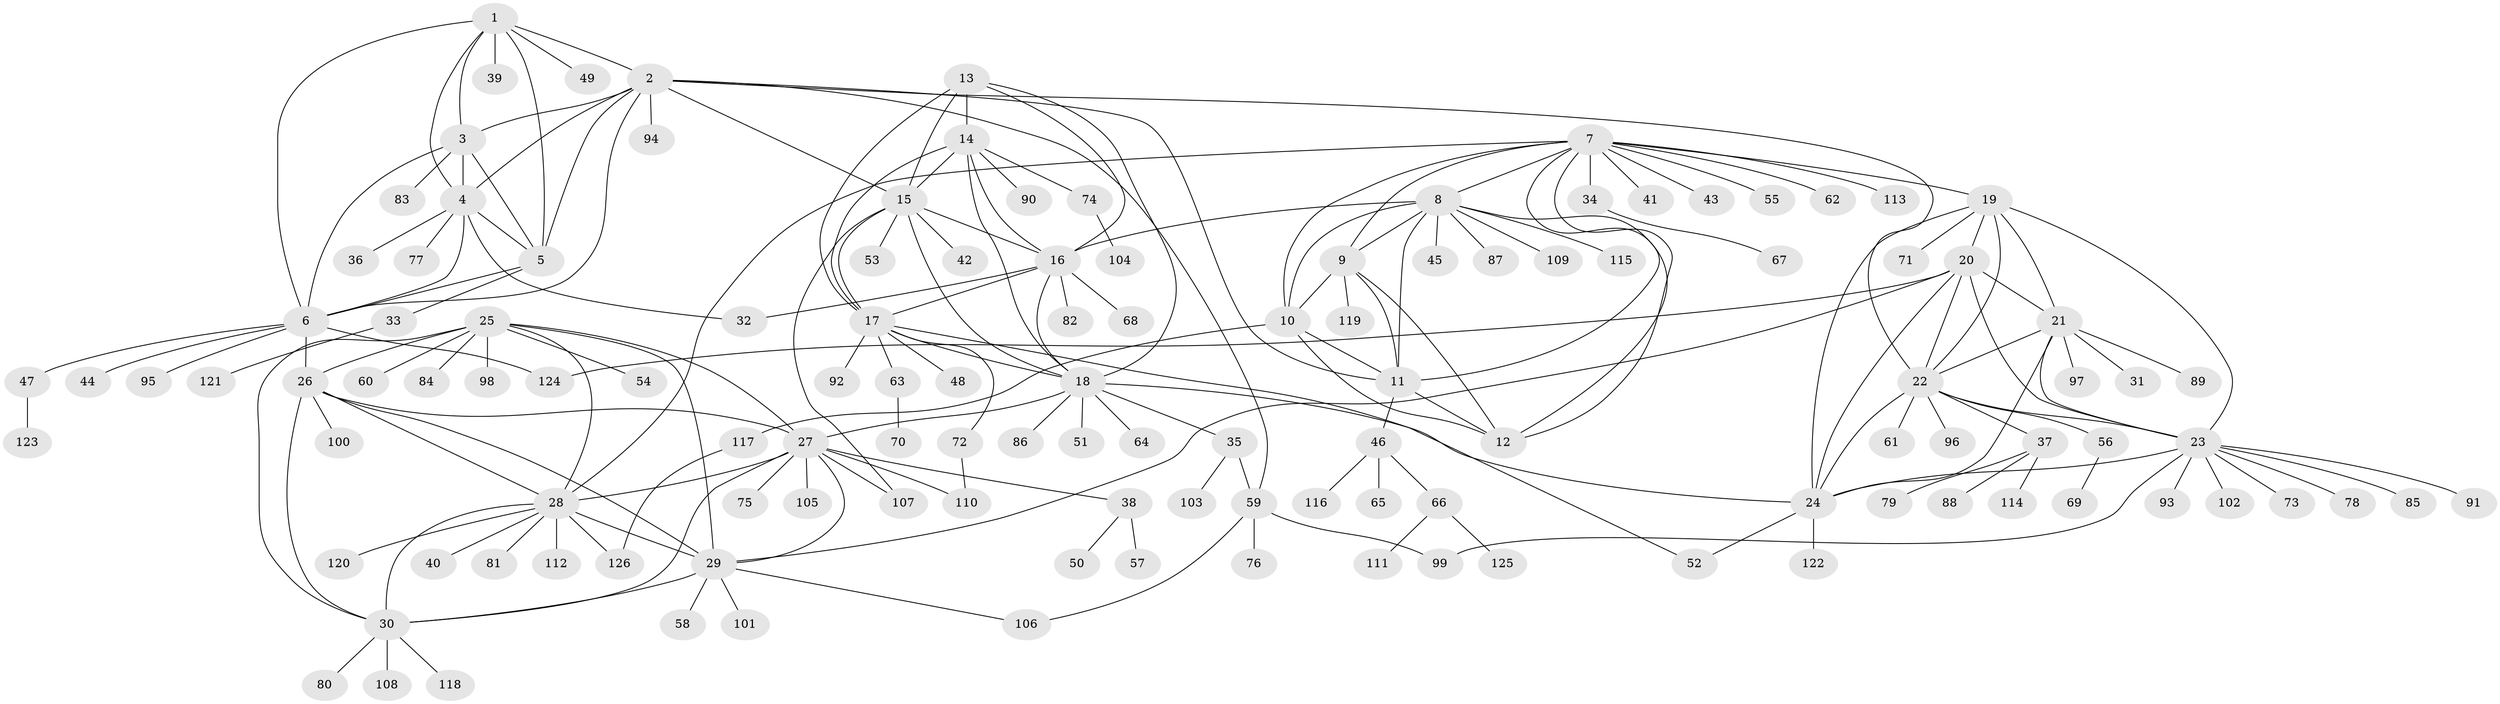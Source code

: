 // Generated by graph-tools (version 1.1) at 2025/50/03/09/25 03:50:40]
// undirected, 126 vertices, 190 edges
graph export_dot {
graph [start="1"]
  node [color=gray90,style=filled];
  1;
  2;
  3;
  4;
  5;
  6;
  7;
  8;
  9;
  10;
  11;
  12;
  13;
  14;
  15;
  16;
  17;
  18;
  19;
  20;
  21;
  22;
  23;
  24;
  25;
  26;
  27;
  28;
  29;
  30;
  31;
  32;
  33;
  34;
  35;
  36;
  37;
  38;
  39;
  40;
  41;
  42;
  43;
  44;
  45;
  46;
  47;
  48;
  49;
  50;
  51;
  52;
  53;
  54;
  55;
  56;
  57;
  58;
  59;
  60;
  61;
  62;
  63;
  64;
  65;
  66;
  67;
  68;
  69;
  70;
  71;
  72;
  73;
  74;
  75;
  76;
  77;
  78;
  79;
  80;
  81;
  82;
  83;
  84;
  85;
  86;
  87;
  88;
  89;
  90;
  91;
  92;
  93;
  94;
  95;
  96;
  97;
  98;
  99;
  100;
  101;
  102;
  103;
  104;
  105;
  106;
  107;
  108;
  109;
  110;
  111;
  112;
  113;
  114;
  115;
  116;
  117;
  118;
  119;
  120;
  121;
  122;
  123;
  124;
  125;
  126;
  1 -- 2;
  1 -- 3;
  1 -- 4;
  1 -- 5;
  1 -- 6;
  1 -- 39;
  1 -- 49;
  2 -- 3;
  2 -- 4;
  2 -- 5;
  2 -- 6;
  2 -- 11;
  2 -- 15;
  2 -- 22;
  2 -- 59;
  2 -- 94;
  3 -- 4;
  3 -- 5;
  3 -- 6;
  3 -- 83;
  4 -- 5;
  4 -- 6;
  4 -- 32;
  4 -- 36;
  4 -- 77;
  5 -- 6;
  5 -- 33;
  6 -- 26;
  6 -- 44;
  6 -- 47;
  6 -- 95;
  6 -- 124;
  7 -- 8;
  7 -- 9;
  7 -- 10;
  7 -- 11;
  7 -- 12;
  7 -- 19;
  7 -- 28;
  7 -- 34;
  7 -- 41;
  7 -- 43;
  7 -- 55;
  7 -- 62;
  7 -- 113;
  8 -- 9;
  8 -- 10;
  8 -- 11;
  8 -- 12;
  8 -- 16;
  8 -- 45;
  8 -- 87;
  8 -- 109;
  8 -- 115;
  9 -- 10;
  9 -- 11;
  9 -- 12;
  9 -- 119;
  10 -- 11;
  10 -- 12;
  10 -- 117;
  11 -- 12;
  11 -- 46;
  13 -- 14;
  13 -- 15;
  13 -- 16;
  13 -- 17;
  13 -- 18;
  14 -- 15;
  14 -- 16;
  14 -- 17;
  14 -- 18;
  14 -- 74;
  14 -- 90;
  15 -- 16;
  15 -- 17;
  15 -- 18;
  15 -- 42;
  15 -- 53;
  15 -- 107;
  16 -- 17;
  16 -- 18;
  16 -- 32;
  16 -- 68;
  16 -- 82;
  17 -- 18;
  17 -- 48;
  17 -- 52;
  17 -- 63;
  17 -- 72;
  17 -- 92;
  18 -- 24;
  18 -- 27;
  18 -- 35;
  18 -- 51;
  18 -- 64;
  18 -- 86;
  19 -- 20;
  19 -- 21;
  19 -- 22;
  19 -- 23;
  19 -- 24;
  19 -- 71;
  20 -- 21;
  20 -- 22;
  20 -- 23;
  20 -- 24;
  20 -- 29;
  20 -- 124;
  21 -- 22;
  21 -- 23;
  21 -- 24;
  21 -- 31;
  21 -- 89;
  21 -- 97;
  22 -- 23;
  22 -- 24;
  22 -- 37;
  22 -- 56;
  22 -- 61;
  22 -- 96;
  23 -- 24;
  23 -- 73;
  23 -- 78;
  23 -- 85;
  23 -- 91;
  23 -- 93;
  23 -- 99;
  23 -- 102;
  24 -- 52;
  24 -- 122;
  25 -- 26;
  25 -- 27;
  25 -- 28;
  25 -- 29;
  25 -- 30;
  25 -- 54;
  25 -- 60;
  25 -- 84;
  25 -- 98;
  26 -- 27;
  26 -- 28;
  26 -- 29;
  26 -- 30;
  26 -- 100;
  27 -- 28;
  27 -- 29;
  27 -- 30;
  27 -- 38;
  27 -- 75;
  27 -- 105;
  27 -- 107;
  27 -- 110;
  28 -- 29;
  28 -- 30;
  28 -- 40;
  28 -- 81;
  28 -- 112;
  28 -- 120;
  28 -- 126;
  29 -- 30;
  29 -- 58;
  29 -- 101;
  29 -- 106;
  30 -- 80;
  30 -- 108;
  30 -- 118;
  33 -- 121;
  34 -- 67;
  35 -- 59;
  35 -- 103;
  37 -- 79;
  37 -- 88;
  37 -- 114;
  38 -- 50;
  38 -- 57;
  46 -- 65;
  46 -- 66;
  46 -- 116;
  47 -- 123;
  56 -- 69;
  59 -- 76;
  59 -- 99;
  59 -- 106;
  63 -- 70;
  66 -- 111;
  66 -- 125;
  72 -- 110;
  74 -- 104;
  117 -- 126;
}
